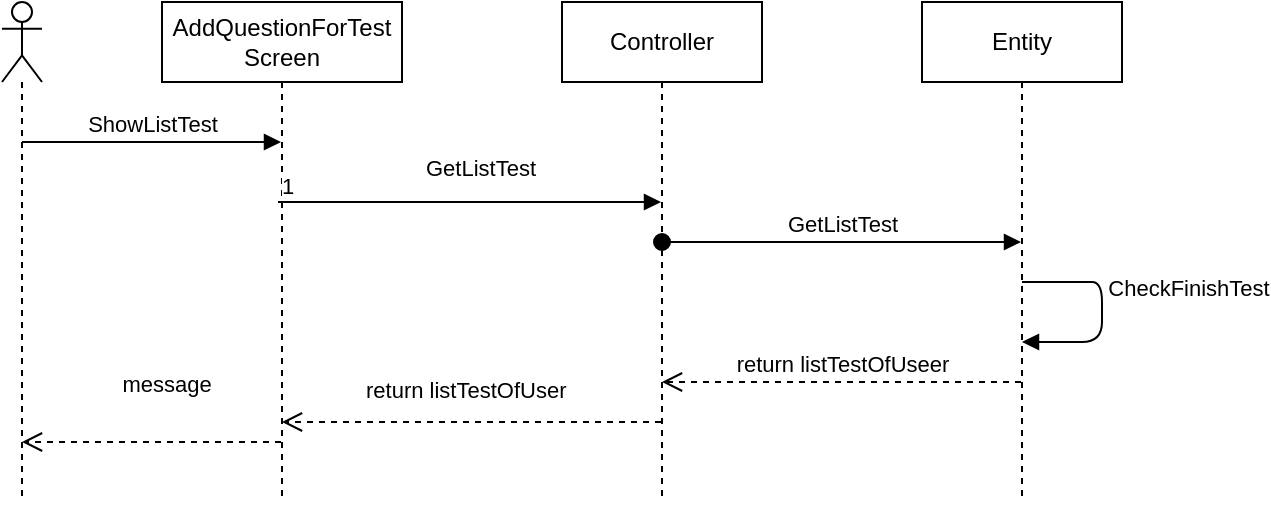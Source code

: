 <mxfile version="13.6.4" type="device"><diagram id="vqaFvTYwDAXYuwNwjcnt" name="Page-1"><mxGraphModel dx="1108" dy="520" grid="1" gridSize="10" guides="1" tooltips="1" connect="1" arrows="1" fold="1" page="1" pageScale="1" pageWidth="827" pageHeight="1169" math="0" shadow="0"><root><mxCell id="0"/><mxCell id="1" parent="0"/><mxCell id="ROXuxkqRtAjvNqaEe3vs-9" value="" style="shape=umlLifeline;participant=umlActor;perimeter=lifelinePerimeter;whiteSpace=wrap;html=1;container=1;collapsible=0;recursiveResize=0;verticalAlign=top;spacingTop=36;outlineConnect=0;" vertex="1" parent="1"><mxGeometry x="120" y="80" width="20" height="250" as="geometry"/></mxCell><mxCell id="ROXuxkqRtAjvNqaEe3vs-16" value="AddQuestionForTest&lt;br&gt;Screen" style="shape=umlLifeline;perimeter=lifelinePerimeter;whiteSpace=wrap;html=1;container=1;collapsible=0;recursiveResize=0;outlineConnect=0;" vertex="1" parent="1"><mxGeometry x="200" y="80" width="120" height="250" as="geometry"/></mxCell><mxCell id="ROXuxkqRtAjvNqaEe3vs-17" value="Controller" style="shape=umlLifeline;perimeter=lifelinePerimeter;whiteSpace=wrap;html=1;container=1;collapsible=0;recursiveResize=0;outlineConnect=0;" vertex="1" parent="1"><mxGeometry x="400" y="80" width="100" height="250" as="geometry"/></mxCell><mxCell id="ROXuxkqRtAjvNqaEe3vs-18" value="Entity" style="shape=umlLifeline;perimeter=lifelinePerimeter;whiteSpace=wrap;html=1;container=1;collapsible=0;recursiveResize=0;outlineConnect=0;" vertex="1" parent="1"><mxGeometry x="580" y="80" width="100" height="250" as="geometry"/></mxCell><mxCell id="ROXuxkqRtAjvNqaEe3vs-19" value="ShowListTest" style="html=1;verticalAlign=bottom;endArrow=block;" edge="1" parent="1" source="ROXuxkqRtAjvNqaEe3vs-9" target="ROXuxkqRtAjvNqaEe3vs-16"><mxGeometry width="80" relative="1" as="geometry"><mxPoint x="190" y="250" as="sourcePoint"/><mxPoint x="450" y="260" as="targetPoint"/><Array as="points"><mxPoint x="170" y="150"/><mxPoint x="210" y="150"/></Array></mxGeometry></mxCell><mxCell id="ROXuxkqRtAjvNqaEe3vs-27" value="GetListTest" style="endArrow=block;endFill=1;html=1;edgeStyle=orthogonalEdgeStyle;align=left;verticalAlign=top;" edge="1" parent="1" target="ROXuxkqRtAjvNqaEe3vs-17"><mxGeometry x="-0.248" y="30" relative="1" as="geometry"><mxPoint x="258" y="180" as="sourcePoint"/><mxPoint x="490" y="260" as="targetPoint"/><Array as="points"><mxPoint x="258" y="180"/></Array><mxPoint as="offset"/></mxGeometry></mxCell><mxCell id="ROXuxkqRtAjvNqaEe3vs-28" value="1" style="edgeLabel;resizable=0;html=1;align=left;verticalAlign=bottom;" connectable="0" vertex="1" parent="ROXuxkqRtAjvNqaEe3vs-27"><mxGeometry x="-1" relative="1" as="geometry"/></mxCell><mxCell id="ROXuxkqRtAjvNqaEe3vs-29" value="GetListTest" style="html=1;verticalAlign=bottom;startArrow=oval;startFill=1;endArrow=block;startSize=8;" edge="1" parent="1" source="ROXuxkqRtAjvNqaEe3vs-17" target="ROXuxkqRtAjvNqaEe3vs-18"><mxGeometry width="60" relative="1" as="geometry"><mxPoint x="450" y="260" as="sourcePoint"/><mxPoint x="440" y="260" as="targetPoint"/><Array as="points"><mxPoint x="530" y="200"/></Array></mxGeometry></mxCell><mxCell id="ROXuxkqRtAjvNqaEe3vs-30" value="CheckFinishTest" style="html=1;verticalAlign=bottom;endArrow=block;" edge="1" parent="1" source="ROXuxkqRtAjvNqaEe3vs-18" target="ROXuxkqRtAjvNqaEe3vs-18"><mxGeometry x="-0.27" y="22" width="80" relative="1" as="geometry"><mxPoint x="370" y="260" as="sourcePoint"/><mxPoint x="450" y="260" as="targetPoint"/><Array as="points"><mxPoint x="650" y="220"/><mxPoint x="670" y="220"/><mxPoint x="670" y="250"/><mxPoint x="650" y="250"/></Array><mxPoint x="21" y="12" as="offset"/></mxGeometry></mxCell><mxCell id="ROXuxkqRtAjvNqaEe3vs-31" value="return listTestOfUseer" style="html=1;verticalAlign=bottom;endArrow=open;dashed=1;endSize=8;" edge="1" parent="1" source="ROXuxkqRtAjvNqaEe3vs-18" target="ROXuxkqRtAjvNqaEe3vs-17"><mxGeometry relative="1" as="geometry"><mxPoint x="450" y="260" as="sourcePoint"/><mxPoint x="370" y="260" as="targetPoint"/><Array as="points"><mxPoint x="530" y="270"/></Array></mxGeometry></mxCell><mxCell id="ROXuxkqRtAjvNqaEe3vs-32" value="" style="html=1;verticalAlign=bottom;endArrow=open;dashed=1;endSize=8;" edge="1" parent="1" source="ROXuxkqRtAjvNqaEe3vs-17" target="ROXuxkqRtAjvNqaEe3vs-16"><mxGeometry relative="1" as="geometry"><mxPoint x="450" y="260" as="sourcePoint"/><mxPoint x="370" y="260" as="targetPoint"/><Array as="points"><mxPoint x="370" y="290"/></Array></mxGeometry></mxCell><mxCell id="ROXuxkqRtAjvNqaEe3vs-33" value="&lt;span style=&quot;color: rgb(0 , 0 , 0) ; font-family: &amp;#34;helvetica&amp;#34; ; font-size: 11px ; font-style: normal ; font-weight: 400 ; letter-spacing: normal ; text-align: center ; text-indent: 0px ; text-transform: none ; word-spacing: 0px ; background-color: rgb(255 , 255 , 255) ; display: inline ; float: none&quot;&gt;return listTestOfUser&lt;/span&gt;" style="text;whiteSpace=wrap;html=1;" vertex="1" parent="1"><mxGeometry x="300" y="260" width="160" height="30" as="geometry"/></mxCell><mxCell id="ROXuxkqRtAjvNqaEe3vs-34" value="message" style="html=1;verticalAlign=bottom;endArrow=open;dashed=1;endSize=8;" edge="1" parent="1" source="ROXuxkqRtAjvNqaEe3vs-16" target="ROXuxkqRtAjvNqaEe3vs-9"><mxGeometry x="-0.085" y="-20" relative="1" as="geometry"><mxPoint x="450" y="260" as="sourcePoint"/><mxPoint x="370" y="260" as="targetPoint"/><Array as="points"><mxPoint x="220" y="300"/></Array><mxPoint x="1" as="offset"/></mxGeometry></mxCell></root></mxGraphModel></diagram></mxfile>